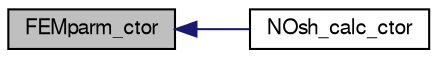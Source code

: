 digraph "FEMparm_ctor"
{
  edge [fontname="FreeSans",fontsize="10",labelfontname="FreeSans",labelfontsize="10"];
  node [fontname="FreeSans",fontsize="10",shape=record];
  rankdir="LR";
  Node1 [label="FEMparm_ctor",height=0.2,width=0.4,color="black", fillcolor="grey75", style="filled" fontcolor="black"];
  Node1 -> Node2 [dir="back",color="midnightblue",fontsize="10",style="solid",fontname="FreeSans"];
  Node2 [label="NOsh_calc_ctor",height=0.2,width=0.4,color="black", fillcolor="white", style="filled",URL="$group___n_osh.html#ga115dd2cd52f190dbb5112cf553fd28ac",tooltip="Construct NOsh_calc."];
}
